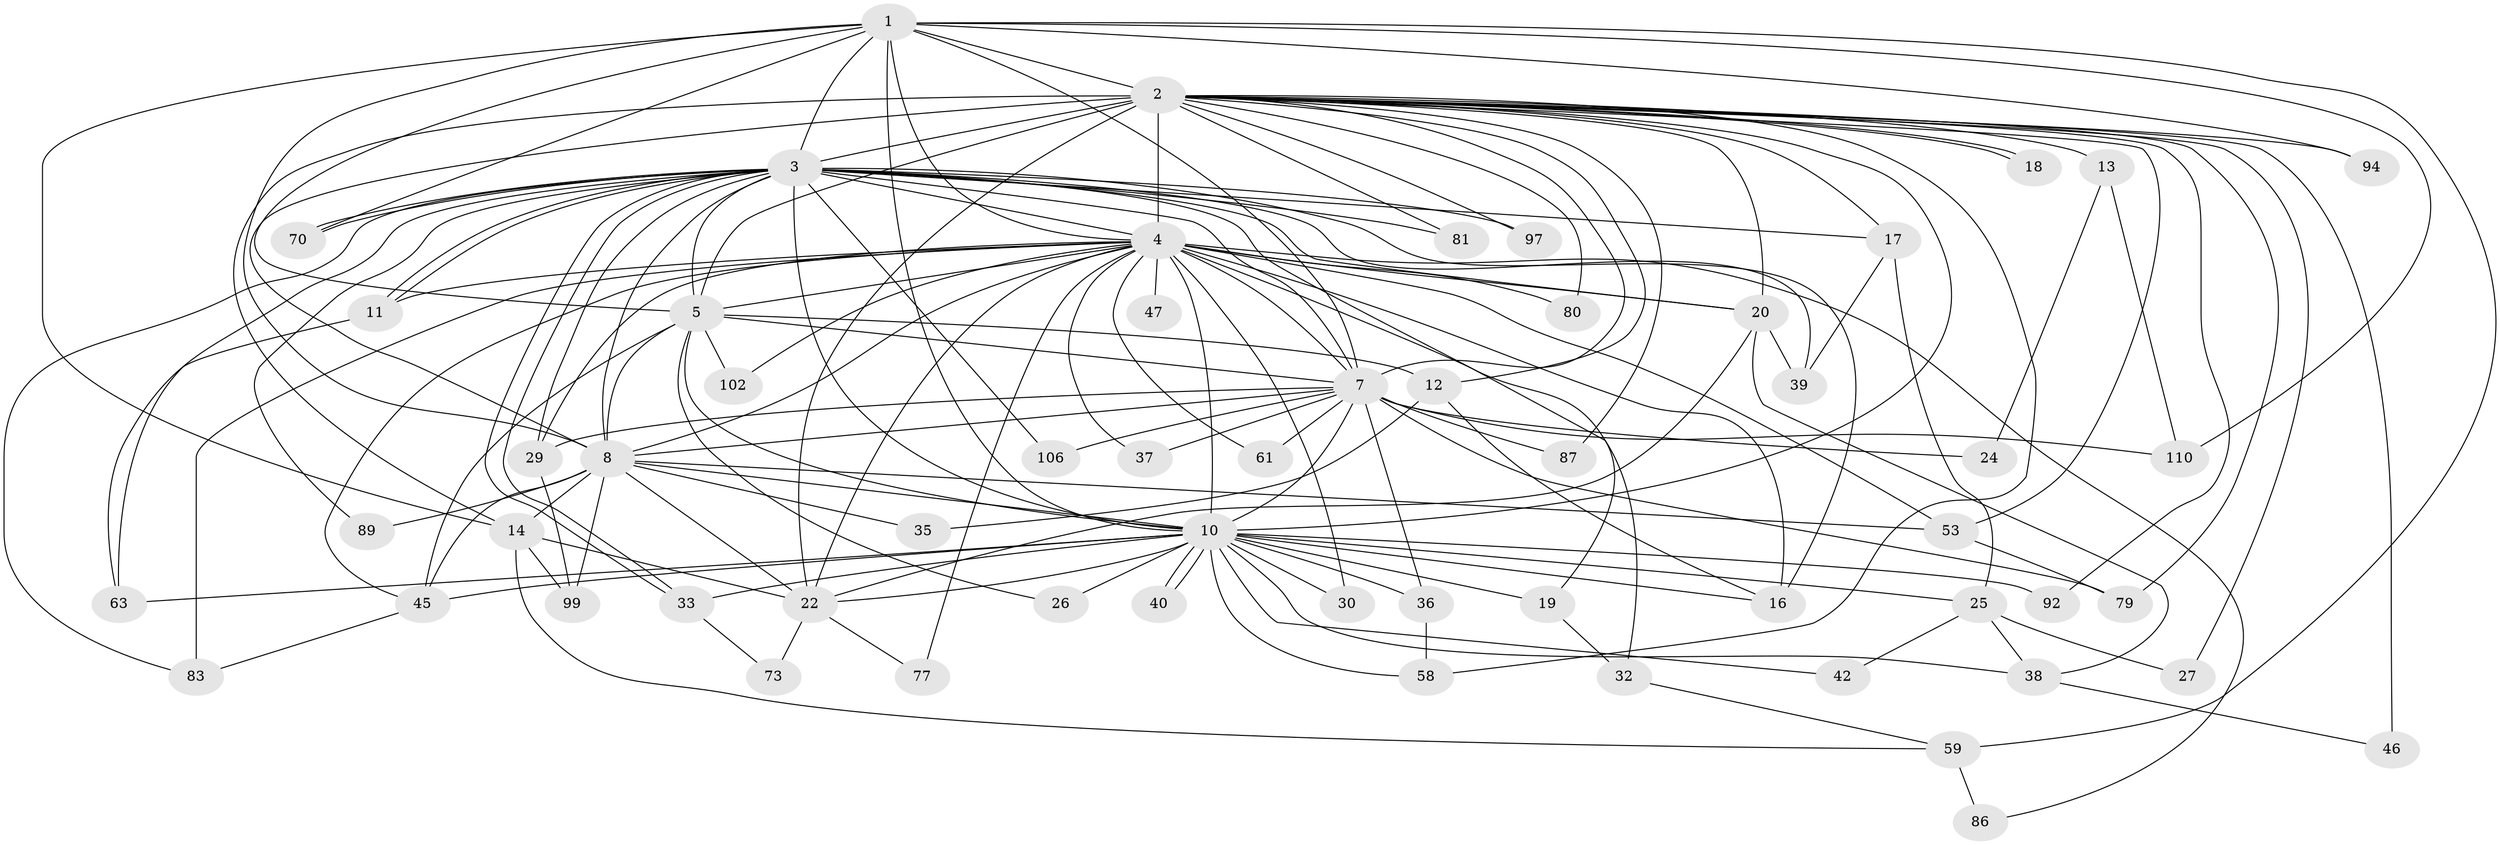 // original degree distribution, {19: 0.008547008547008548, 20: 0.017094017094017096, 29: 0.008547008547008548, 14: 0.008547008547008548, 16: 0.008547008547008548, 24: 0.008547008547008548, 21: 0.008547008547008548, 25: 0.008547008547008548, 28: 0.008547008547008548, 4: 0.1282051282051282, 7: 0.017094017094017096, 5: 0.042735042735042736, 2: 0.48717948717948717, 3: 0.23076923076923078, 8: 0.008547008547008548}
// Generated by graph-tools (version 1.1) at 2025/14/03/09/25 04:14:13]
// undirected, 58 vertices, 150 edges
graph export_dot {
graph [start="1"]
  node [color=gray90,style=filled];
  1 [super="+44"];
  2 [super="+6+93+43+85+50+28+21"];
  3 [super="+84"];
  4 [super="+96+101+9+76"];
  5;
  7;
  8 [super="+54+15"];
  10 [super="+64+34"];
  11;
  12;
  13;
  14 [super="+104+100+57"];
  16 [super="+52"];
  17;
  18;
  19;
  20 [super="+31"];
  22 [super="+41+88"];
  24;
  25 [super="+78"];
  26;
  27;
  29 [super="+82"];
  30;
  32;
  33;
  35;
  36;
  37;
  38;
  39 [super="+112"];
  40;
  42;
  45 [super="+62"];
  46;
  47;
  53;
  58 [super="+91"];
  59;
  61;
  63;
  70 [super="+111"];
  73;
  77;
  79 [super="+90"];
  80;
  81;
  83;
  86;
  87;
  89;
  92;
  94;
  97;
  99;
  102;
  106;
  110 [super="+115"];
  1 -- 2 [weight=4];
  1 -- 3;
  1 -- 4 [weight=2];
  1 -- 5;
  1 -- 7;
  1 -- 8 [weight=3];
  1 -- 10 [weight=2];
  1 -- 14 [weight=2];
  1 -- 59;
  1 -- 94;
  1 -- 110;
  1 -- 70;
  2 -- 3 [weight=3];
  2 -- 4 [weight=6];
  2 -- 5 [weight=3];
  2 -- 7 [weight=3];
  2 -- 8 [weight=6];
  2 -- 10 [weight=3];
  2 -- 12;
  2 -- 13 [weight=2];
  2 -- 17;
  2 -- 18;
  2 -- 18;
  2 -- 14;
  2 -- 79;
  2 -- 80;
  2 -- 20;
  2 -- 22 [weight=2];
  2 -- 87;
  2 -- 27;
  2 -- 92;
  2 -- 94;
  2 -- 97;
  2 -- 46;
  2 -- 53;
  2 -- 58;
  2 -- 81;
  3 -- 4 [weight=2];
  3 -- 5 [weight=2];
  3 -- 7;
  3 -- 8;
  3 -- 10;
  3 -- 11;
  3 -- 11;
  3 -- 16;
  3 -- 17;
  3 -- 19;
  3 -- 20;
  3 -- 29;
  3 -- 33;
  3 -- 33;
  3 -- 39;
  3 -- 63;
  3 -- 70;
  3 -- 70;
  3 -- 81;
  3 -- 83;
  3 -- 89;
  3 -- 97;
  3 -- 106;
  4 -- 5 [weight=3];
  4 -- 7 [weight=3];
  4 -- 8 [weight=3];
  4 -- 10 [weight=8];
  4 -- 102;
  4 -- 11;
  4 -- 77;
  4 -- 16 [weight=2];
  4 -- 80;
  4 -- 83;
  4 -- 22 [weight=2];
  4 -- 86;
  4 -- 29;
  4 -- 30;
  4 -- 32;
  4 -- 37;
  4 -- 45;
  4 -- 47 [weight=2];
  4 -- 53;
  4 -- 61;
  4 -- 20;
  5 -- 7;
  5 -- 8;
  5 -- 10;
  5 -- 12;
  5 -- 26;
  5 -- 45;
  5 -- 102;
  7 -- 8;
  7 -- 10;
  7 -- 24;
  7 -- 36;
  7 -- 37;
  7 -- 61;
  7 -- 79;
  7 -- 87;
  7 -- 106;
  7 -- 110;
  7 -- 29;
  8 -- 10 [weight=2];
  8 -- 14;
  8 -- 35;
  8 -- 99;
  8 -- 45;
  8 -- 89;
  8 -- 22;
  8 -- 53;
  10 -- 16;
  10 -- 19;
  10 -- 25;
  10 -- 26;
  10 -- 30;
  10 -- 36;
  10 -- 38;
  10 -- 40;
  10 -- 40;
  10 -- 42;
  10 -- 45;
  10 -- 22;
  10 -- 33;
  10 -- 58;
  10 -- 92;
  10 -- 63;
  11 -- 63;
  12 -- 35;
  12 -- 16;
  13 -- 24;
  13 -- 110;
  14 -- 59;
  14 -- 99;
  14 -- 22;
  17 -- 25;
  17 -- 39;
  19 -- 32;
  20 -- 38;
  20 -- 39;
  20 -- 22;
  22 -- 77;
  22 -- 73;
  25 -- 27;
  25 -- 42;
  25 -- 38;
  29 -- 99;
  32 -- 59;
  33 -- 73;
  36 -- 58;
  38 -- 46;
  45 -- 83;
  53 -- 79;
  59 -- 86;
}
